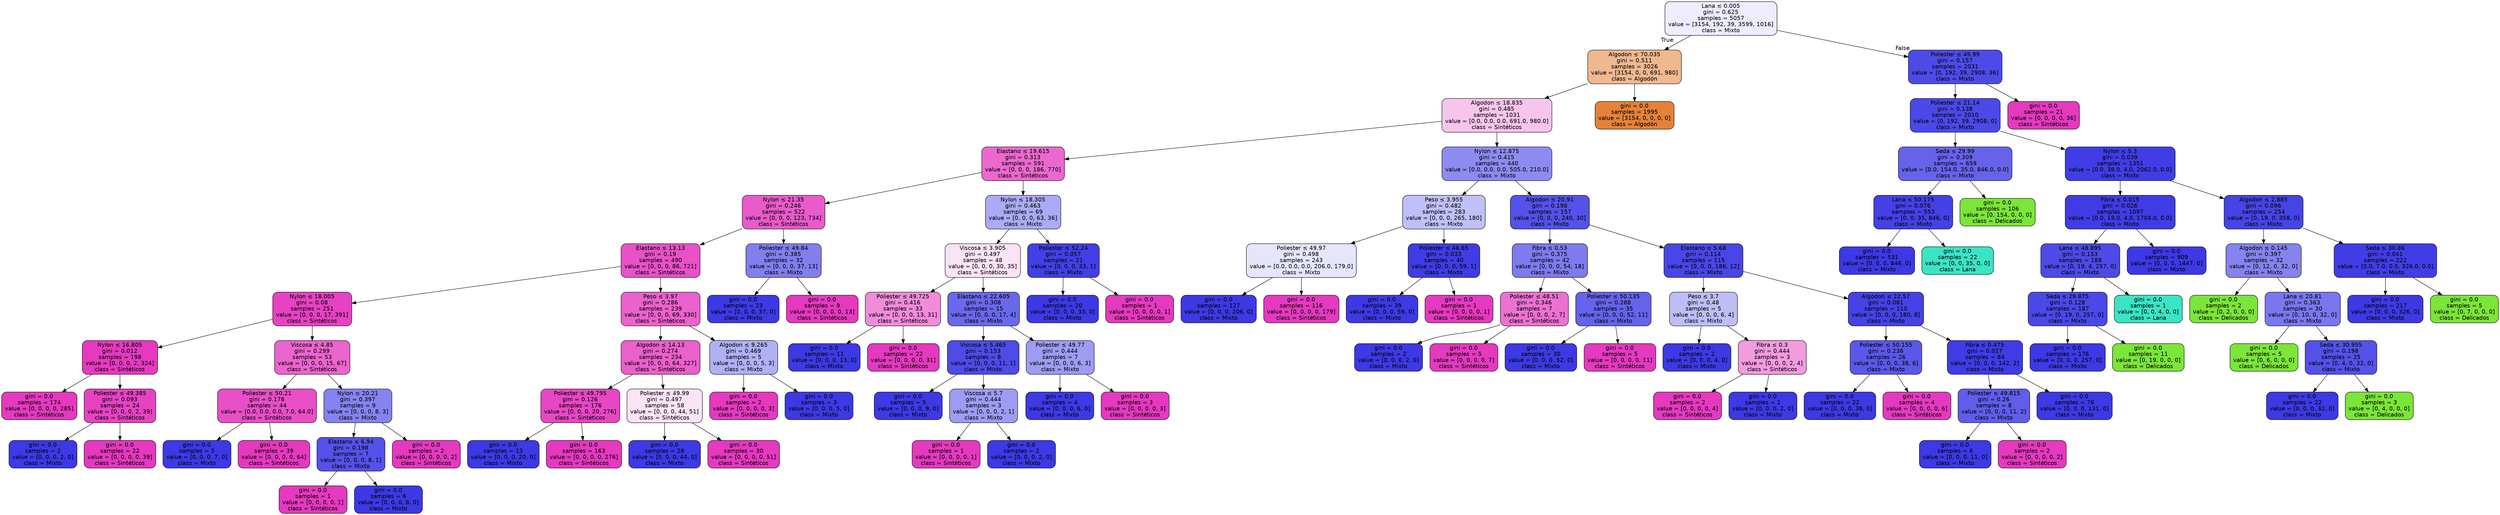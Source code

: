 digraph Tree {
node [shape=box, style="filled, rounded", color="black", fontname="helvetica"] ;
edge [fontname="helvetica"] ;
0 [label=<Lana &le; 0.005<br/>gini = 0.625<br/>samples = 5057<br/>value = [3154, 192, 39, 3599, 1016]<br/>class = Mixto>, fillcolor="#ededfd"] ;
1 [label=<Algodon &le; 70.035<br/>gini = 0.511<br/>samples = 3026<br/>value = [3154, 0, 0, 691, 980]<br/>class = Algodón>, fillcolor="#f0b88f"] ;
0 -> 1 [labeldistance=2.5, labelangle=45, headlabel="True"] ;
2 [label=<Algodon &le; 18.835<br/>gini = 0.485<br/>samples = 1031<br/>value = [0.0, 0.0, 0.0, 691.0, 980.0]<br/>class = Sintéticos>, fillcolor="#f7c5ec"] ;
1 -> 2 ;
3 [label=<Elastano &le; 19.615<br/>gini = 0.313<br/>samples = 591<br/>value = [0, 0, 0, 186, 770]<br/>class = Sintéticos>, fillcolor="#eb69cf"] ;
2 -> 3 ;
4 [label=<Nylon &le; 21.35<br/>gini = 0.246<br/>samples = 522<br/>value = [0, 0, 0, 123, 734]<br/>class = Sintéticos>, fillcolor="#e95acb"] ;
3 -> 4 ;
5 [label=<Elastano &le; 13.13<br/>gini = 0.19<br/>samples = 490<br/>value = [0, 0, 0, 86, 721]<br/>class = Sintéticos>, fillcolor="#e851c8"] ;
4 -> 5 ;
6 [label=<Nylon &le; 18.005<br/>gini = 0.08<br/>samples = 251<br/>value = [0, 0, 0, 17, 391]<br/>class = Sintéticos>, fillcolor="#e642c3"] ;
5 -> 6 ;
7 [label=<Nylon &le; 16.805<br/>gini = 0.012<br/>samples = 198<br/>value = [0, 0, 0, 2, 324]<br/>class = Sintéticos>, fillcolor="#e53ac0"] ;
6 -> 7 ;
8 [label=<gini = 0.0<br/>samples = 174<br/>value = [0, 0, 0, 0, 285]<br/>class = Sintéticos>, fillcolor="#e539c0"] ;
7 -> 8 ;
9 [label=<Poliester &le; 49.385<br/>gini = 0.093<br/>samples = 24<br/>value = [0, 0, 0, 2, 39]<br/>class = Sintéticos>, fillcolor="#e643c3"] ;
7 -> 9 ;
10 [label=<gini = 0.0<br/>samples = 2<br/>value = [0, 0, 0, 2, 0]<br/>class = Mixto>, fillcolor="#3c39e5"] ;
9 -> 10 ;
11 [label=<gini = 0.0<br/>samples = 22<br/>value = [0, 0, 0, 0, 39]<br/>class = Sintéticos>, fillcolor="#e539c0"] ;
9 -> 11 ;
12 [label=<Viscosa &le; 4.85<br/>gini = 0.299<br/>samples = 53<br/>value = [0, 0, 0, 15, 67]<br/>class = Sintéticos>, fillcolor="#eb65ce"] ;
6 -> 12 ;
13 [label=<Poliester &le; 50.21<br/>gini = 0.178<br/>samples = 44<br/>value = [0.0, 0.0, 0.0, 7.0, 64.0]<br/>class = Sintéticos>, fillcolor="#e84fc7"] ;
12 -> 13 ;
14 [label=<gini = 0.0<br/>samples = 5<br/>value = [0, 0, 0, 7, 0]<br/>class = Mixto>, fillcolor="#3c39e5"] ;
13 -> 14 ;
15 [label=<gini = 0.0<br/>samples = 39<br/>value = [0, 0, 0, 0, 64]<br/>class = Sintéticos>, fillcolor="#e539c0"] ;
13 -> 15 ;
16 [label=<Nylon &le; 20.21<br/>gini = 0.397<br/>samples = 9<br/>value = [0, 0, 0, 8, 3]<br/>class = Mixto>, fillcolor="#8583ef"] ;
12 -> 16 ;
17 [label=<Elastano &le; 6.94<br/>gini = 0.198<br/>samples = 7<br/>value = [0, 0, 0, 8, 1]<br/>class = Mixto>, fillcolor="#5452e8"] ;
16 -> 17 ;
18 [label=<gini = 0.0<br/>samples = 1<br/>value = [0, 0, 0, 0, 1]<br/>class = Sintéticos>, fillcolor="#e539c0"] ;
17 -> 18 ;
19 [label=<gini = 0.0<br/>samples = 6<br/>value = [0, 0, 0, 8, 0]<br/>class = Mixto>, fillcolor="#3c39e5"] ;
17 -> 19 ;
20 [label=<gini = 0.0<br/>samples = 2<br/>value = [0, 0, 0, 0, 2]<br/>class = Sintéticos>, fillcolor="#e539c0"] ;
16 -> 20 ;
21 [label=<Peso &le; 3.97<br/>gini = 0.286<br/>samples = 239<br/>value = [0, 0, 0, 69, 330]<br/>class = Sintéticos>, fillcolor="#ea62cd"] ;
5 -> 21 ;
22 [label=<Algodon &le; 14.13<br/>gini = 0.274<br/>samples = 234<br/>value = [0, 0, 0, 64, 327]<br/>class = Sintéticos>, fillcolor="#ea60cc"] ;
21 -> 22 ;
23 [label=<Poliester &le; 49.795<br/>gini = 0.126<br/>samples = 176<br/>value = [0, 0, 0, 20, 276]<br/>class = Sintéticos>, fillcolor="#e747c5"] ;
22 -> 23 ;
24 [label=<gini = 0.0<br/>samples = 13<br/>value = [0, 0, 0, 20, 0]<br/>class = Mixto>, fillcolor="#3c39e5"] ;
23 -> 24 ;
25 [label=<gini = 0.0<br/>samples = 163<br/>value = [0, 0, 0, 0, 276]<br/>class = Sintéticos>, fillcolor="#e539c0"] ;
23 -> 25 ;
26 [label=<Poliester &le; 49.99<br/>gini = 0.497<br/>samples = 58<br/>value = [0, 0, 0, 44, 51]<br/>class = Sintéticos>, fillcolor="#fbe4f6"] ;
22 -> 26 ;
27 [label=<gini = 0.0<br/>samples = 28<br/>value = [0, 0, 0, 44, 0]<br/>class = Mixto>, fillcolor="#3c39e5"] ;
26 -> 27 ;
28 [label=<gini = 0.0<br/>samples = 30<br/>value = [0, 0, 0, 0, 51]<br/>class = Sintéticos>, fillcolor="#e539c0"] ;
26 -> 28 ;
29 [label=<Algodon &le; 9.265<br/>gini = 0.469<br/>samples = 5<br/>value = [0, 0, 0, 5, 3]<br/>class = Mixto>, fillcolor="#b1b0f5"] ;
21 -> 29 ;
30 [label=<gini = 0.0<br/>samples = 2<br/>value = [0, 0, 0, 0, 3]<br/>class = Sintéticos>, fillcolor="#e539c0"] ;
29 -> 30 ;
31 [label=<gini = 0.0<br/>samples = 3<br/>value = [0, 0, 0, 5, 0]<br/>class = Mixto>, fillcolor="#3c39e5"] ;
29 -> 31 ;
32 [label=<Poliester &le; 49.84<br/>gini = 0.385<br/>samples = 32<br/>value = [0, 0, 0, 37, 13]<br/>class = Mixto>, fillcolor="#817fee"] ;
4 -> 32 ;
33 [label=<gini = 0.0<br/>samples = 23<br/>value = [0, 0, 0, 37, 0]<br/>class = Mixto>, fillcolor="#3c39e5"] ;
32 -> 33 ;
34 [label=<gini = 0.0<br/>samples = 9<br/>value = [0, 0, 0, 0, 13]<br/>class = Sintéticos>, fillcolor="#e539c0"] ;
32 -> 34 ;
35 [label=<Nylon &le; 18.305<br/>gini = 0.463<br/>samples = 69<br/>value = [0, 0, 0, 63, 36]<br/>class = Mixto>, fillcolor="#abaaf4"] ;
3 -> 35 ;
36 [label=<Viscosa &le; 3.905<br/>gini = 0.497<br/>samples = 48<br/>value = [0, 0, 0, 30, 35]<br/>class = Sintéticos>, fillcolor="#fbe3f6"] ;
35 -> 36 ;
37 [label=<Poliester &le; 49.725<br/>gini = 0.416<br/>samples = 33<br/>value = [0, 0, 0, 13, 31]<br/>class = Sintéticos>, fillcolor="#f08cda"] ;
36 -> 37 ;
38 [label=<gini = 0.0<br/>samples = 11<br/>value = [0, 0, 0, 13, 0]<br/>class = Mixto>, fillcolor="#3c39e5"] ;
37 -> 38 ;
39 [label=<gini = 0.0<br/>samples = 22<br/>value = [0, 0, 0, 0, 31]<br/>class = Sintéticos>, fillcolor="#e539c0"] ;
37 -> 39 ;
40 [label=<Elastano &le; 22.605<br/>gini = 0.308<br/>samples = 15<br/>value = [0, 0, 0, 17, 4]<br/>class = Mixto>, fillcolor="#6a68eb"] ;
36 -> 40 ;
41 [label=<Viscosa &le; 5.465<br/>gini = 0.153<br/>samples = 8<br/>value = [0, 0, 0, 11, 1]<br/>class = Mixto>, fillcolor="#4e4be7"] ;
40 -> 41 ;
42 [label=<gini = 0.0<br/>samples = 5<br/>value = [0, 0, 0, 9, 0]<br/>class = Mixto>, fillcolor="#3c39e5"] ;
41 -> 42 ;
43 [label=<Viscosa &le; 5.7<br/>gini = 0.444<br/>samples = 3<br/>value = [0, 0, 0, 2, 1]<br/>class = Mixto>, fillcolor="#9e9cf2"] ;
41 -> 43 ;
44 [label=<gini = 0.0<br/>samples = 1<br/>value = [0, 0, 0, 0, 1]<br/>class = Sintéticos>, fillcolor="#e539c0"] ;
43 -> 44 ;
45 [label=<gini = 0.0<br/>samples = 2<br/>value = [0, 0, 0, 2, 0]<br/>class = Mixto>, fillcolor="#3c39e5"] ;
43 -> 45 ;
46 [label=<Poliester &le; 49.77<br/>gini = 0.444<br/>samples = 7<br/>value = [0, 0, 0, 6, 3]<br/>class = Mixto>, fillcolor="#9e9cf2"] ;
40 -> 46 ;
47 [label=<gini = 0.0<br/>samples = 4<br/>value = [0, 0, 0, 6, 0]<br/>class = Mixto>, fillcolor="#3c39e5"] ;
46 -> 47 ;
48 [label=<gini = 0.0<br/>samples = 3<br/>value = [0, 0, 0, 0, 3]<br/>class = Sintéticos>, fillcolor="#e539c0"] ;
46 -> 48 ;
49 [label=<Poliester &le; 52.24<br/>gini = 0.057<br/>samples = 21<br/>value = [0, 0, 0, 33, 1]<br/>class = Mixto>, fillcolor="#423fe6"] ;
35 -> 49 ;
50 [label=<gini = 0.0<br/>samples = 20<br/>value = [0, 0, 0, 33, 0]<br/>class = Mixto>, fillcolor="#3c39e5"] ;
49 -> 50 ;
51 [label=<gini = 0.0<br/>samples = 1<br/>value = [0, 0, 0, 0, 1]<br/>class = Sintéticos>, fillcolor="#e539c0"] ;
49 -> 51 ;
52 [label=<Nylon &le; 12.875<br/>gini = 0.415<br/>samples = 440<br/>value = [0.0, 0.0, 0.0, 505.0, 210.0]<br/>class = Mixto>, fillcolor="#8d8bf0"] ;
2 -> 52 ;
53 [label=<Peso &le; 3.955<br/>gini = 0.482<br/>samples = 283<br/>value = [0, 0, 0, 265, 180]<br/>class = Mixto>, fillcolor="#c0bff7"] ;
52 -> 53 ;
54 [label=<Poliester &le; 49.97<br/>gini = 0.498<br/>samples = 243<br/>value = [0.0, 0.0, 0.0, 206.0, 179.0]<br/>class = Mixto>, fillcolor="#e5e5fc"] ;
53 -> 54 ;
55 [label=<gini = 0.0<br/>samples = 127<br/>value = [0, 0, 0, 206, 0]<br/>class = Mixto>, fillcolor="#3c39e5"] ;
54 -> 55 ;
56 [label=<gini = 0.0<br/>samples = 116<br/>value = [0, 0, 0, 0, 179]<br/>class = Sintéticos>, fillcolor="#e539c0"] ;
54 -> 56 ;
57 [label=<Poliester &le; 48.65<br/>gini = 0.033<br/>samples = 40<br/>value = [0, 0, 0, 59, 1]<br/>class = Mixto>, fillcolor="#3f3ce5"] ;
53 -> 57 ;
58 [label=<gini = 0.0<br/>samples = 39<br/>value = [0, 0, 0, 59, 0]<br/>class = Mixto>, fillcolor="#3c39e5"] ;
57 -> 58 ;
59 [label=<gini = 0.0<br/>samples = 1<br/>value = [0, 0, 0, 0, 1]<br/>class = Sintéticos>, fillcolor="#e539c0"] ;
57 -> 59 ;
60 [label=<Algodon &le; 20.91<br/>gini = 0.198<br/>samples = 157<br/>value = [0, 0, 0, 240, 30]<br/>class = Mixto>, fillcolor="#5452e8"] ;
52 -> 60 ;
61 [label=<Fibra &le; 0.53<br/>gini = 0.375<br/>samples = 42<br/>value = [0, 0, 0, 54, 18]<br/>class = Mixto>, fillcolor="#7d7bee"] ;
60 -> 61 ;
62 [label=<Poliester &le; 48.51<br/>gini = 0.346<br/>samples = 7<br/>value = [0, 0, 0, 2, 7]<br/>class = Sintéticos>, fillcolor="#ec72d2"] ;
61 -> 62 ;
63 [label=<gini = 0.0<br/>samples = 2<br/>value = [0, 0, 0, 2, 0]<br/>class = Mixto>, fillcolor="#3c39e5"] ;
62 -> 63 ;
64 [label=<gini = 0.0<br/>samples = 5<br/>value = [0, 0, 0, 0, 7]<br/>class = Sintéticos>, fillcolor="#e539c0"] ;
62 -> 64 ;
65 [label=<Poliester &le; 50.135<br/>gini = 0.288<br/>samples = 35<br/>value = [0, 0, 0, 52, 11]<br/>class = Mixto>, fillcolor="#6563ea"] ;
61 -> 65 ;
66 [label=<gini = 0.0<br/>samples = 30<br/>value = [0, 0, 0, 52, 0]<br/>class = Mixto>, fillcolor="#3c39e5"] ;
65 -> 66 ;
67 [label=<gini = 0.0<br/>samples = 5<br/>value = [0, 0, 0, 0, 11]<br/>class = Sintéticos>, fillcolor="#e539c0"] ;
65 -> 67 ;
68 [label=<Elastano &le; 5.68<br/>gini = 0.114<br/>samples = 115<br/>value = [0, 0, 0, 186, 12]<br/>class = Mixto>, fillcolor="#4946e7"] ;
60 -> 68 ;
69 [label=<Peso &le; 3.7<br/>gini = 0.48<br/>samples = 5<br/>value = [0, 0, 0, 6, 4]<br/>class = Mixto>, fillcolor="#bebdf6"] ;
68 -> 69 ;
70 [label=<gini = 0.0<br/>samples = 2<br/>value = [0, 0, 0, 4, 0]<br/>class = Mixto>, fillcolor="#3c39e5"] ;
69 -> 70 ;
71 [label=<Fibra &le; 0.3<br/>gini = 0.444<br/>samples = 3<br/>value = [0, 0, 0, 2, 4]<br/>class = Sintéticos>, fillcolor="#f29ce0"] ;
69 -> 71 ;
72 [label=<gini = 0.0<br/>samples = 2<br/>value = [0, 0, 0, 0, 4]<br/>class = Sintéticos>, fillcolor="#e539c0"] ;
71 -> 72 ;
73 [label=<gini = 0.0<br/>samples = 1<br/>value = [0, 0, 0, 2, 0]<br/>class = Mixto>, fillcolor="#3c39e5"] ;
71 -> 73 ;
74 [label=<Algodon &le; 22.57<br/>gini = 0.081<br/>samples = 110<br/>value = [0, 0, 0, 180, 8]<br/>class = Mixto>, fillcolor="#4542e6"] ;
68 -> 74 ;
75 [label=<Poliester &le; 50.155<br/>gini = 0.236<br/>samples = 26<br/>value = [0, 0, 0, 38, 6]<br/>class = Mixto>, fillcolor="#5b58e9"] ;
74 -> 75 ;
76 [label=<gini = 0.0<br/>samples = 22<br/>value = [0, 0, 0, 38, 0]<br/>class = Mixto>, fillcolor="#3c39e5"] ;
75 -> 76 ;
77 [label=<gini = 0.0<br/>samples = 4<br/>value = [0, 0, 0, 0, 6]<br/>class = Sintéticos>, fillcolor="#e539c0"] ;
75 -> 77 ;
78 [label=<Fibra &le; 0.475<br/>gini = 0.027<br/>samples = 84<br/>value = [0, 0, 0, 142, 2]<br/>class = Mixto>, fillcolor="#3f3ce5"] ;
74 -> 78 ;
79 [label=<Poliester &le; 49.815<br/>gini = 0.26<br/>samples = 8<br/>value = [0, 0, 0, 11, 2]<br/>class = Mixto>, fillcolor="#5f5dea"] ;
78 -> 79 ;
80 [label=<gini = 0.0<br/>samples = 6<br/>value = [0, 0, 0, 11, 0]<br/>class = Mixto>, fillcolor="#3c39e5"] ;
79 -> 80 ;
81 [label=<gini = 0.0<br/>samples = 2<br/>value = [0, 0, 0, 0, 2]<br/>class = Sintéticos>, fillcolor="#e539c0"] ;
79 -> 81 ;
82 [label=<gini = 0.0<br/>samples = 76<br/>value = [0, 0, 0, 131, 0]<br/>class = Mixto>, fillcolor="#3c39e5"] ;
78 -> 82 ;
83 [label=<gini = 0.0<br/>samples = 1995<br/>value = [3154, 0, 0, 0, 0]<br/>class = Algodón>, fillcolor="#e58139"] ;
1 -> 83 ;
84 [label=<Poliester &le; 49.99<br/>gini = 0.157<br/>samples = 2031<br/>value = [0, 192, 39, 2908, 36]<br/>class = Mixto>, fillcolor="#4d4be7"] ;
0 -> 84 [labeldistance=2.5, labelangle=-45, headlabel="False"] ;
85 [label=<Poliester &le; 21.14<br/>gini = 0.138<br/>samples = 2010<br/>value = [0, 192, 39, 2908, 0]<br/>class = Mixto>, fillcolor="#4b49e7"] ;
84 -> 85 ;
86 [label=<Seda &le; 29.99<br/>gini = 0.309<br/>samples = 659<br/>value = [0.0, 154.0, 35.0, 846.0, 0.0]<br/>class = Mixto>, fillcolor="#6663eb"] ;
85 -> 86 ;
87 [label=<Lana &le; 50.175<br/>gini = 0.076<br/>samples = 553<br/>value = [0, 0, 35, 846, 0]<br/>class = Mixto>, fillcolor="#4441e6"] ;
86 -> 87 ;
88 [label=<gini = 0.0<br/>samples = 531<br/>value = [0, 0, 0, 846, 0]<br/>class = Mixto>, fillcolor="#3c39e5"] ;
87 -> 88 ;
89 [label=<gini = 0.0<br/>samples = 22<br/>value = [0, 0, 35, 0, 0]<br/>class = Lana>, fillcolor="#39e5c5"] ;
87 -> 89 ;
90 [label=<gini = 0.0<br/>samples = 106<br/>value = [0, 154, 0, 0, 0]<br/>class = Delicados>, fillcolor="#7be539"] ;
86 -> 90 ;
91 [label=<Nylon &le; 5.3<br/>gini = 0.039<br/>samples = 1351<br/>value = [0.0, 38.0, 4.0, 2062.0, 0.0]<br/>class = Mixto>, fillcolor="#403de6"] ;
85 -> 91 ;
92 [label=<Fibra &le; 0.015<br/>gini = 0.026<br/>samples = 1097<br/>value = [0.0, 19.0, 4.0, 1704.0, 0.0]<br/>class = Mixto>, fillcolor="#3f3ce5"] ;
91 -> 92 ;
93 [label=<Lana &le; 48.895<br/>gini = 0.153<br/>samples = 188<br/>value = [0, 19, 4, 257, 0]<br/>class = Mixto>, fillcolor="#4d4ae7"] ;
92 -> 93 ;
94 [label=<Seda &le; 29.875<br/>gini = 0.128<br/>samples = 187<br/>value = [0, 19, 0, 257, 0]<br/>class = Mixto>, fillcolor="#4a48e7"] ;
93 -> 94 ;
95 [label=<gini = 0.0<br/>samples = 176<br/>value = [0, 0, 0, 257, 0]<br/>class = Mixto>, fillcolor="#3c39e5"] ;
94 -> 95 ;
96 [label=<gini = 0.0<br/>samples = 11<br/>value = [0, 19, 0, 0, 0]<br/>class = Delicados>, fillcolor="#7be539"] ;
94 -> 96 ;
97 [label=<gini = 0.0<br/>samples = 1<br/>value = [0, 0, 4, 0, 0]<br/>class = Lana>, fillcolor="#39e5c5"] ;
93 -> 97 ;
98 [label=<gini = 0.0<br/>samples = 909<br/>value = [0, 0, 0, 1447, 0]<br/>class = Mixto>, fillcolor="#3c39e5"] ;
92 -> 98 ;
99 [label=<Algodon &le; 2.885<br/>gini = 0.096<br/>samples = 254<br/>value = [0, 19, 0, 358, 0]<br/>class = Mixto>, fillcolor="#4644e6"] ;
91 -> 99 ;
100 [label=<Algodon &le; 0.145<br/>gini = 0.397<br/>samples = 32<br/>value = [0, 12, 0, 32, 0]<br/>class = Mixto>, fillcolor="#8583ef"] ;
99 -> 100 ;
101 [label=<gini = 0.0<br/>samples = 2<br/>value = [0, 2, 0, 0, 0]<br/>class = Delicados>, fillcolor="#7be539"] ;
100 -> 101 ;
102 [label=<Lana &le; 20.81<br/>gini = 0.363<br/>samples = 30<br/>value = [0, 10, 0, 32, 0]<br/>class = Mixto>, fillcolor="#7977ed"] ;
100 -> 102 ;
103 [label=<gini = 0.0<br/>samples = 5<br/>value = [0, 6, 0, 0, 0]<br/>class = Delicados>, fillcolor="#7be539"] ;
102 -> 103 ;
104 [label=<Seda &le; 30.955<br/>gini = 0.198<br/>samples = 25<br/>value = [0, 4, 0, 32, 0]<br/>class = Mixto>, fillcolor="#5452e8"] ;
102 -> 104 ;
105 [label=<gini = 0.0<br/>samples = 22<br/>value = [0, 0, 0, 32, 0]<br/>class = Mixto>, fillcolor="#3c39e5"] ;
104 -> 105 ;
106 [label=<gini = 0.0<br/>samples = 3<br/>value = [0, 4, 0, 0, 0]<br/>class = Delicados>, fillcolor="#7be539"] ;
104 -> 106 ;
107 [label=<Seda &le; 30.86<br/>gini = 0.041<br/>samples = 222<br/>value = [0.0, 7.0, 0.0, 326.0, 0.0]<br/>class = Mixto>, fillcolor="#403de6"] ;
99 -> 107 ;
108 [label=<gini = 0.0<br/>samples = 217<br/>value = [0, 0, 0, 326, 0]<br/>class = Mixto>, fillcolor="#3c39e5"] ;
107 -> 108 ;
109 [label=<gini = 0.0<br/>samples = 5<br/>value = [0, 7, 0, 0, 0]<br/>class = Delicados>, fillcolor="#7be539"] ;
107 -> 109 ;
110 [label=<gini = 0.0<br/>samples = 21<br/>value = [0, 0, 0, 0, 36]<br/>class = Sintéticos>, fillcolor="#e539c0"] ;
84 -> 110 ;
}